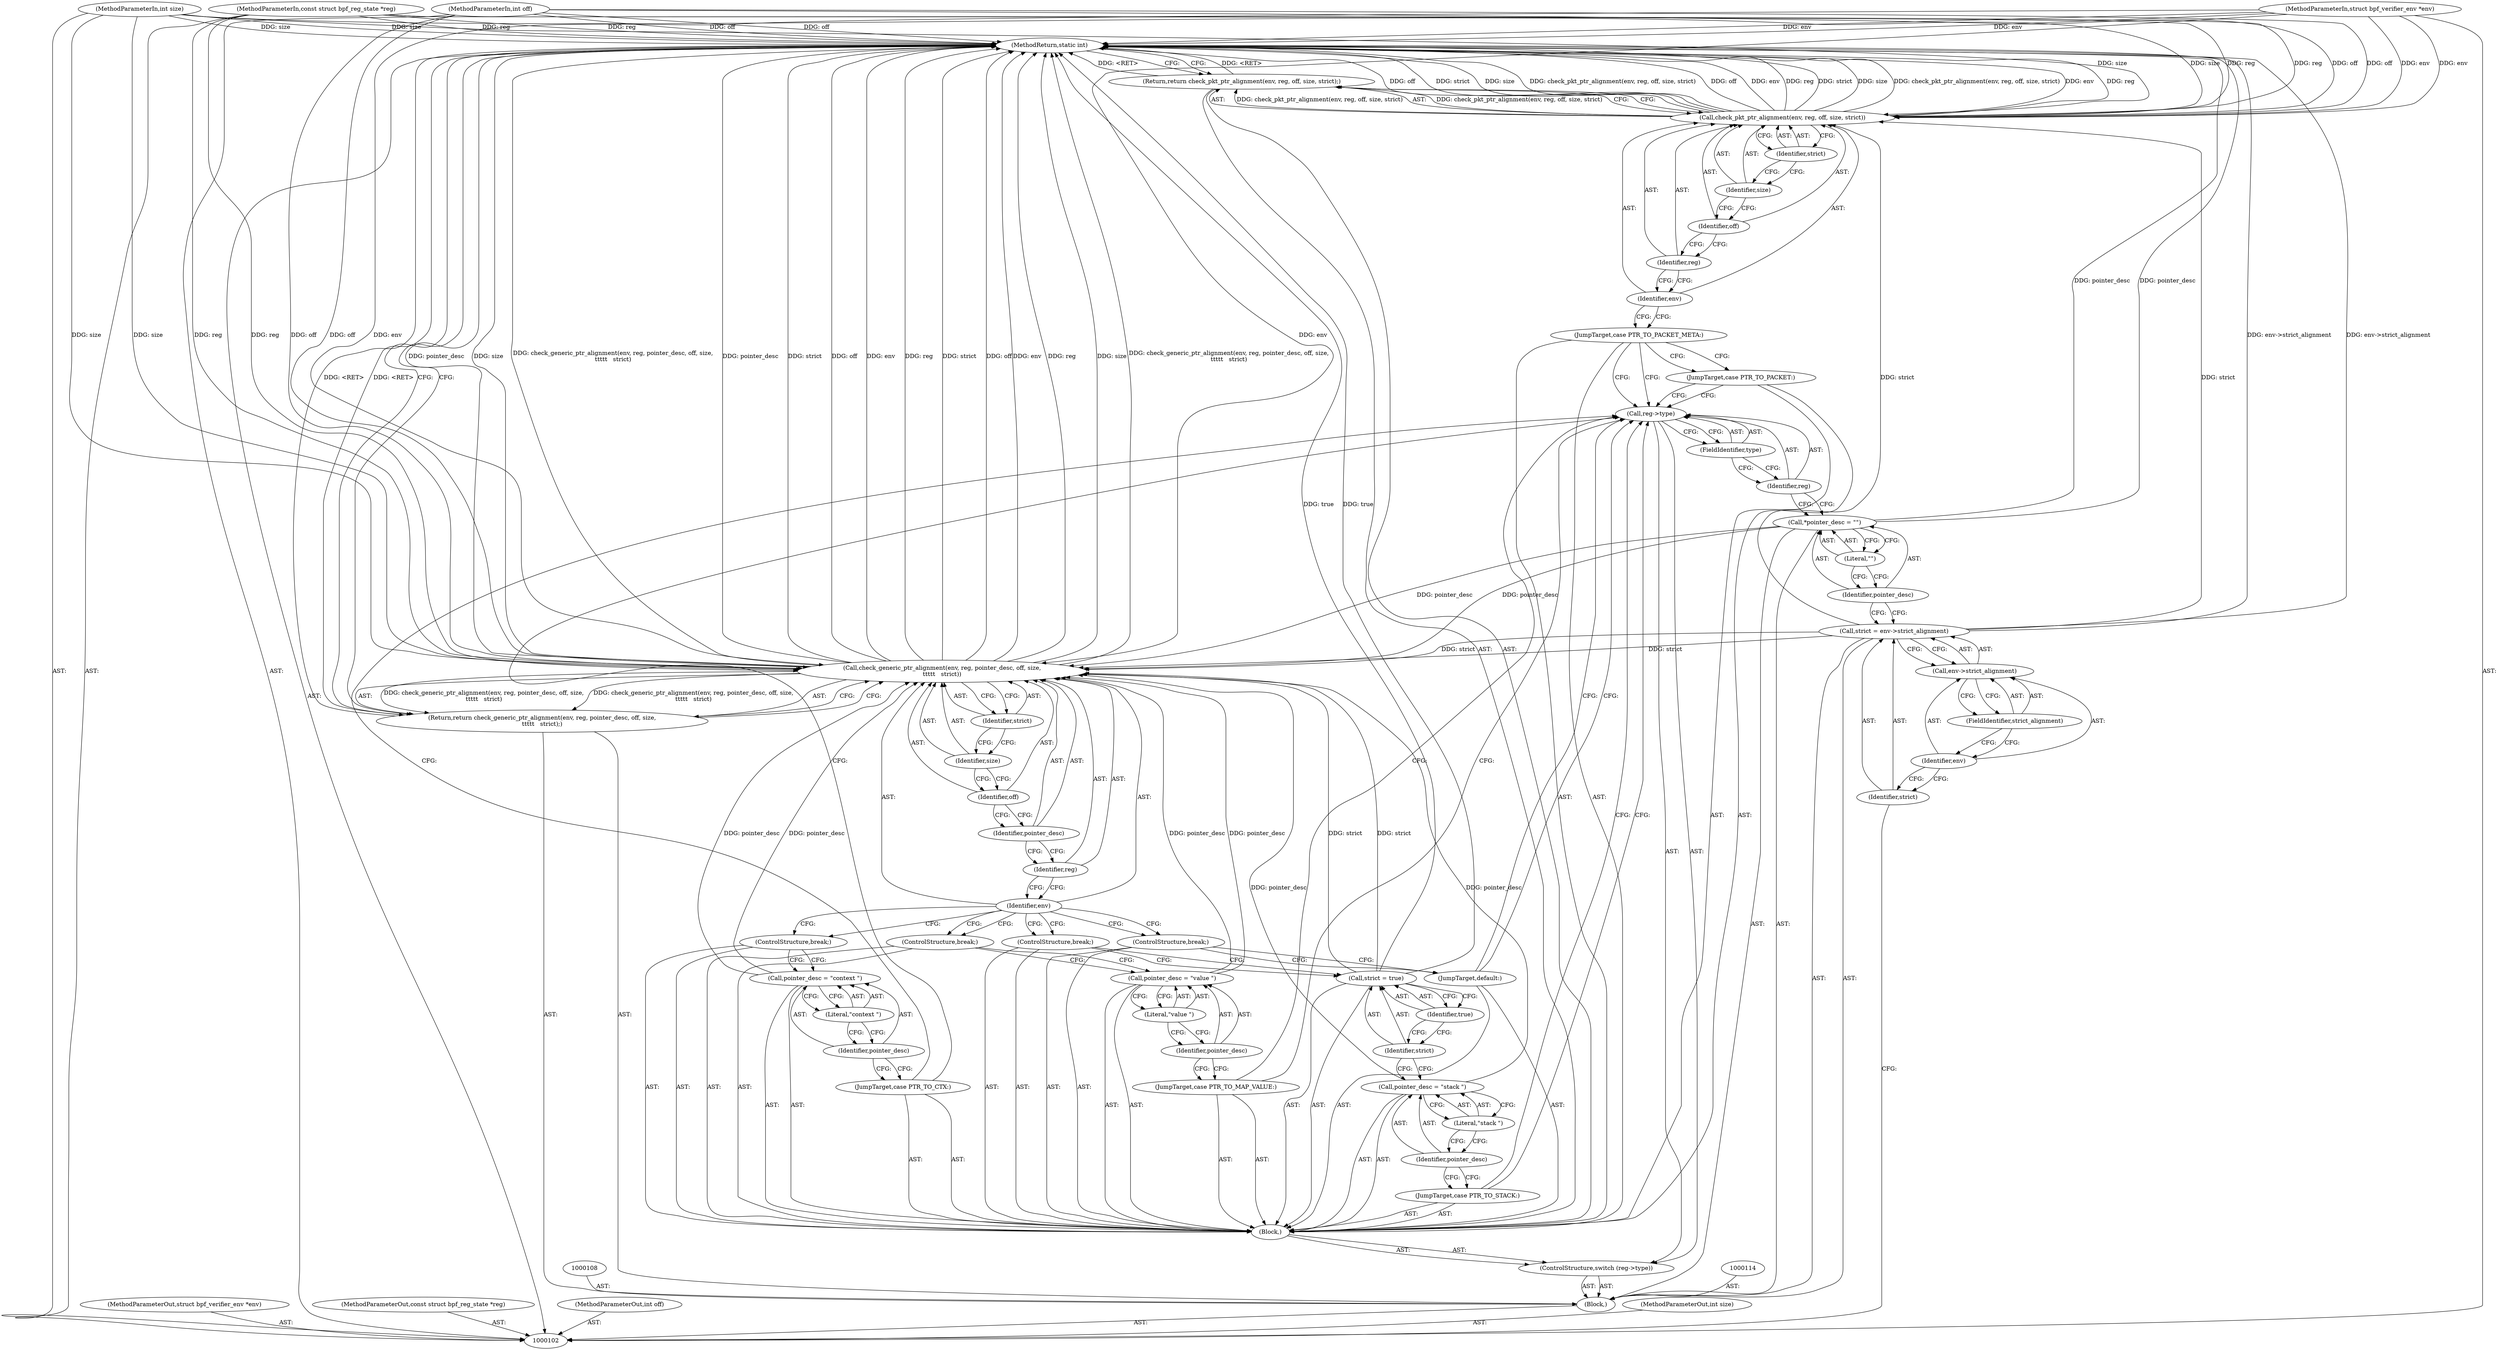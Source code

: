 digraph "0_linux_a5ec6ae161d72f01411169a938fa5f8baea16e8f" {
"1000160" [label="(MethodReturn,static int)"];
"1000103" [label="(MethodParameterIn,struct bpf_verifier_env *env)"];
"1000198" [label="(MethodParameterOut,struct bpf_verifier_env *env)"];
"1000124" [label="(JumpTarget,case PTR_TO_PACKET_META:)"];
"1000125" [label="(Return,return check_pkt_ptr_alignment(env, reg, off, size, strict);)"];
"1000127" [label="(Identifier,env)"];
"1000128" [label="(Identifier,reg)"];
"1000129" [label="(Identifier,off)"];
"1000130" [label="(Identifier,size)"];
"1000131" [label="(Identifier,strict)"];
"1000126" [label="(Call,check_pkt_ptr_alignment(env, reg, off, size, strict))"];
"1000132" [label="(JumpTarget,case PTR_TO_MAP_VALUE:)"];
"1000135" [label="(Literal,\"value \")"];
"1000133" [label="(Call,pointer_desc = \"value \")"];
"1000134" [label="(Identifier,pointer_desc)"];
"1000136" [label="(ControlStructure,break;)"];
"1000137" [label="(JumpTarget,case PTR_TO_CTX:)"];
"1000140" [label="(Literal,\"context \")"];
"1000138" [label="(Call,pointer_desc = \"context \")"];
"1000139" [label="(Identifier,pointer_desc)"];
"1000104" [label="(MethodParameterIn,const struct bpf_reg_state *reg)"];
"1000199" [label="(MethodParameterOut,const struct bpf_reg_state *reg)"];
"1000141" [label="(ControlStructure,break;)"];
"1000142" [label="(JumpTarget,case PTR_TO_STACK:)"];
"1000145" [label="(Literal,\"stack \")"];
"1000143" [label="(Call,pointer_desc = \"stack \")"];
"1000144" [label="(Identifier,pointer_desc)"];
"1000148" [label="(Identifier,true)"];
"1000146" [label="(Call,strict = true)"];
"1000147" [label="(Identifier,strict)"];
"1000149" [label="(ControlStructure,break;)"];
"1000150" [label="(JumpTarget,default:)"];
"1000105" [label="(MethodParameterIn,int off)"];
"1000200" [label="(MethodParameterOut,int off)"];
"1000106" [label="(MethodParameterIn,int size)"];
"1000201" [label="(MethodParameterOut,int size)"];
"1000151" [label="(ControlStructure,break;)"];
"1000152" [label="(Return,return check_generic_ptr_alignment(env, reg, pointer_desc, off, size,\n\t\t\t\t\t   strict);)"];
"1000154" [label="(Identifier,env)"];
"1000155" [label="(Identifier,reg)"];
"1000156" [label="(Identifier,pointer_desc)"];
"1000157" [label="(Identifier,off)"];
"1000158" [label="(Identifier,size)"];
"1000153" [label="(Call,check_generic_ptr_alignment(env, reg, pointer_desc, off, size,\n\t\t\t\t\t   strict))"];
"1000159" [label="(Identifier,strict)"];
"1000107" [label="(Block,)"];
"1000111" [label="(Call,env->strict_alignment)"];
"1000112" [label="(Identifier,env)"];
"1000113" [label="(FieldIdentifier,strict_alignment)"];
"1000109" [label="(Call,strict = env->strict_alignment)"];
"1000110" [label="(Identifier,strict)"];
"1000115" [label="(Call,*pointer_desc = \"\")"];
"1000116" [label="(Identifier,pointer_desc)"];
"1000117" [label="(Literal,\"\")"];
"1000118" [label="(ControlStructure,switch (reg->type))"];
"1000121" [label="(FieldIdentifier,type)"];
"1000122" [label="(Block,)"];
"1000119" [label="(Call,reg->type)"];
"1000120" [label="(Identifier,reg)"];
"1000123" [label="(JumpTarget,case PTR_TO_PACKET:)"];
"1000160" -> "1000102"  [label="AST: "];
"1000160" -> "1000125"  [label="CFG: "];
"1000160" -> "1000152"  [label="CFG: "];
"1000152" -> "1000160"  [label="DDG: <RET>"];
"1000125" -> "1000160"  [label="DDG: <RET>"];
"1000153" -> "1000160"  [label="DDG: strict"];
"1000153" -> "1000160"  [label="DDG: off"];
"1000153" -> "1000160"  [label="DDG: env"];
"1000153" -> "1000160"  [label="DDG: reg"];
"1000153" -> "1000160"  [label="DDG: size"];
"1000153" -> "1000160"  [label="DDG: check_generic_ptr_alignment(env, reg, pointer_desc, off, size,\n\t\t\t\t\t   strict)"];
"1000153" -> "1000160"  [label="DDG: pointer_desc"];
"1000104" -> "1000160"  [label="DDG: reg"];
"1000105" -> "1000160"  [label="DDG: off"];
"1000146" -> "1000160"  [label="DDG: true"];
"1000126" -> "1000160"  [label="DDG: strict"];
"1000126" -> "1000160"  [label="DDG: size"];
"1000126" -> "1000160"  [label="DDG: check_pkt_ptr_alignment(env, reg, off, size, strict)"];
"1000126" -> "1000160"  [label="DDG: off"];
"1000126" -> "1000160"  [label="DDG: env"];
"1000126" -> "1000160"  [label="DDG: reg"];
"1000103" -> "1000160"  [label="DDG: env"];
"1000109" -> "1000160"  [label="DDG: env->strict_alignment"];
"1000115" -> "1000160"  [label="DDG: pointer_desc"];
"1000106" -> "1000160"  [label="DDG: size"];
"1000103" -> "1000102"  [label="AST: "];
"1000103" -> "1000160"  [label="DDG: env"];
"1000103" -> "1000126"  [label="DDG: env"];
"1000103" -> "1000153"  [label="DDG: env"];
"1000198" -> "1000102"  [label="AST: "];
"1000124" -> "1000122"  [label="AST: "];
"1000124" -> "1000119"  [label="CFG: "];
"1000124" -> "1000123"  [label="CFG: "];
"1000127" -> "1000124"  [label="CFG: "];
"1000125" -> "1000122"  [label="AST: "];
"1000125" -> "1000126"  [label="CFG: "];
"1000126" -> "1000125"  [label="AST: "];
"1000160" -> "1000125"  [label="CFG: "];
"1000125" -> "1000160"  [label="DDG: <RET>"];
"1000126" -> "1000125"  [label="DDG: check_pkt_ptr_alignment(env, reg, off, size, strict)"];
"1000127" -> "1000126"  [label="AST: "];
"1000127" -> "1000124"  [label="CFG: "];
"1000128" -> "1000127"  [label="CFG: "];
"1000128" -> "1000126"  [label="AST: "];
"1000128" -> "1000127"  [label="CFG: "];
"1000129" -> "1000128"  [label="CFG: "];
"1000129" -> "1000126"  [label="AST: "];
"1000129" -> "1000128"  [label="CFG: "];
"1000130" -> "1000129"  [label="CFG: "];
"1000130" -> "1000126"  [label="AST: "];
"1000130" -> "1000129"  [label="CFG: "];
"1000131" -> "1000130"  [label="CFG: "];
"1000131" -> "1000126"  [label="AST: "];
"1000131" -> "1000130"  [label="CFG: "];
"1000126" -> "1000131"  [label="CFG: "];
"1000126" -> "1000125"  [label="AST: "];
"1000126" -> "1000131"  [label="CFG: "];
"1000127" -> "1000126"  [label="AST: "];
"1000128" -> "1000126"  [label="AST: "];
"1000129" -> "1000126"  [label="AST: "];
"1000130" -> "1000126"  [label="AST: "];
"1000131" -> "1000126"  [label="AST: "];
"1000125" -> "1000126"  [label="CFG: "];
"1000126" -> "1000160"  [label="DDG: strict"];
"1000126" -> "1000160"  [label="DDG: size"];
"1000126" -> "1000160"  [label="DDG: check_pkt_ptr_alignment(env, reg, off, size, strict)"];
"1000126" -> "1000160"  [label="DDG: off"];
"1000126" -> "1000160"  [label="DDG: env"];
"1000126" -> "1000160"  [label="DDG: reg"];
"1000126" -> "1000125"  [label="DDG: check_pkt_ptr_alignment(env, reg, off, size, strict)"];
"1000103" -> "1000126"  [label="DDG: env"];
"1000104" -> "1000126"  [label="DDG: reg"];
"1000105" -> "1000126"  [label="DDG: off"];
"1000106" -> "1000126"  [label="DDG: size"];
"1000109" -> "1000126"  [label="DDG: strict"];
"1000132" -> "1000122"  [label="AST: "];
"1000132" -> "1000119"  [label="CFG: "];
"1000134" -> "1000132"  [label="CFG: "];
"1000135" -> "1000133"  [label="AST: "];
"1000135" -> "1000134"  [label="CFG: "];
"1000133" -> "1000135"  [label="CFG: "];
"1000133" -> "1000122"  [label="AST: "];
"1000133" -> "1000135"  [label="CFG: "];
"1000134" -> "1000133"  [label="AST: "];
"1000135" -> "1000133"  [label="AST: "];
"1000136" -> "1000133"  [label="CFG: "];
"1000133" -> "1000153"  [label="DDG: pointer_desc"];
"1000134" -> "1000133"  [label="AST: "];
"1000134" -> "1000132"  [label="CFG: "];
"1000135" -> "1000134"  [label="CFG: "];
"1000136" -> "1000122"  [label="AST: "];
"1000136" -> "1000133"  [label="CFG: "];
"1000154" -> "1000136"  [label="CFG: "];
"1000137" -> "1000122"  [label="AST: "];
"1000137" -> "1000119"  [label="CFG: "];
"1000139" -> "1000137"  [label="CFG: "];
"1000140" -> "1000138"  [label="AST: "];
"1000140" -> "1000139"  [label="CFG: "];
"1000138" -> "1000140"  [label="CFG: "];
"1000138" -> "1000122"  [label="AST: "];
"1000138" -> "1000140"  [label="CFG: "];
"1000139" -> "1000138"  [label="AST: "];
"1000140" -> "1000138"  [label="AST: "];
"1000141" -> "1000138"  [label="CFG: "];
"1000138" -> "1000153"  [label="DDG: pointer_desc"];
"1000139" -> "1000138"  [label="AST: "];
"1000139" -> "1000137"  [label="CFG: "];
"1000140" -> "1000139"  [label="CFG: "];
"1000104" -> "1000102"  [label="AST: "];
"1000104" -> "1000160"  [label="DDG: reg"];
"1000104" -> "1000126"  [label="DDG: reg"];
"1000104" -> "1000153"  [label="DDG: reg"];
"1000199" -> "1000102"  [label="AST: "];
"1000141" -> "1000122"  [label="AST: "];
"1000141" -> "1000138"  [label="CFG: "];
"1000154" -> "1000141"  [label="CFG: "];
"1000142" -> "1000122"  [label="AST: "];
"1000142" -> "1000119"  [label="CFG: "];
"1000144" -> "1000142"  [label="CFG: "];
"1000145" -> "1000143"  [label="AST: "];
"1000145" -> "1000144"  [label="CFG: "];
"1000143" -> "1000145"  [label="CFG: "];
"1000143" -> "1000122"  [label="AST: "];
"1000143" -> "1000145"  [label="CFG: "];
"1000144" -> "1000143"  [label="AST: "];
"1000145" -> "1000143"  [label="AST: "];
"1000147" -> "1000143"  [label="CFG: "];
"1000143" -> "1000153"  [label="DDG: pointer_desc"];
"1000144" -> "1000143"  [label="AST: "];
"1000144" -> "1000142"  [label="CFG: "];
"1000145" -> "1000144"  [label="CFG: "];
"1000148" -> "1000146"  [label="AST: "];
"1000148" -> "1000147"  [label="CFG: "];
"1000146" -> "1000148"  [label="CFG: "];
"1000146" -> "1000122"  [label="AST: "];
"1000146" -> "1000148"  [label="CFG: "];
"1000147" -> "1000146"  [label="AST: "];
"1000148" -> "1000146"  [label="AST: "];
"1000149" -> "1000146"  [label="CFG: "];
"1000146" -> "1000160"  [label="DDG: true"];
"1000146" -> "1000153"  [label="DDG: strict"];
"1000147" -> "1000146"  [label="AST: "];
"1000147" -> "1000143"  [label="CFG: "];
"1000148" -> "1000147"  [label="CFG: "];
"1000149" -> "1000122"  [label="AST: "];
"1000149" -> "1000146"  [label="CFG: "];
"1000154" -> "1000149"  [label="CFG: "];
"1000150" -> "1000122"  [label="AST: "];
"1000150" -> "1000119"  [label="CFG: "];
"1000151" -> "1000150"  [label="CFG: "];
"1000105" -> "1000102"  [label="AST: "];
"1000105" -> "1000160"  [label="DDG: off"];
"1000105" -> "1000126"  [label="DDG: off"];
"1000105" -> "1000153"  [label="DDG: off"];
"1000200" -> "1000102"  [label="AST: "];
"1000106" -> "1000102"  [label="AST: "];
"1000106" -> "1000160"  [label="DDG: size"];
"1000106" -> "1000126"  [label="DDG: size"];
"1000106" -> "1000153"  [label="DDG: size"];
"1000201" -> "1000102"  [label="AST: "];
"1000151" -> "1000122"  [label="AST: "];
"1000151" -> "1000150"  [label="CFG: "];
"1000154" -> "1000151"  [label="CFG: "];
"1000152" -> "1000107"  [label="AST: "];
"1000152" -> "1000153"  [label="CFG: "];
"1000153" -> "1000152"  [label="AST: "];
"1000160" -> "1000152"  [label="CFG: "];
"1000152" -> "1000160"  [label="DDG: <RET>"];
"1000153" -> "1000152"  [label="DDG: check_generic_ptr_alignment(env, reg, pointer_desc, off, size,\n\t\t\t\t\t   strict)"];
"1000154" -> "1000153"  [label="AST: "];
"1000154" -> "1000136"  [label="CFG: "];
"1000154" -> "1000141"  [label="CFG: "];
"1000154" -> "1000149"  [label="CFG: "];
"1000154" -> "1000151"  [label="CFG: "];
"1000155" -> "1000154"  [label="CFG: "];
"1000155" -> "1000153"  [label="AST: "];
"1000155" -> "1000154"  [label="CFG: "];
"1000156" -> "1000155"  [label="CFG: "];
"1000156" -> "1000153"  [label="AST: "];
"1000156" -> "1000155"  [label="CFG: "];
"1000157" -> "1000156"  [label="CFG: "];
"1000157" -> "1000153"  [label="AST: "];
"1000157" -> "1000156"  [label="CFG: "];
"1000158" -> "1000157"  [label="CFG: "];
"1000158" -> "1000153"  [label="AST: "];
"1000158" -> "1000157"  [label="CFG: "];
"1000159" -> "1000158"  [label="CFG: "];
"1000153" -> "1000152"  [label="AST: "];
"1000153" -> "1000159"  [label="CFG: "];
"1000154" -> "1000153"  [label="AST: "];
"1000155" -> "1000153"  [label="AST: "];
"1000156" -> "1000153"  [label="AST: "];
"1000157" -> "1000153"  [label="AST: "];
"1000158" -> "1000153"  [label="AST: "];
"1000159" -> "1000153"  [label="AST: "];
"1000152" -> "1000153"  [label="CFG: "];
"1000153" -> "1000160"  [label="DDG: strict"];
"1000153" -> "1000160"  [label="DDG: off"];
"1000153" -> "1000160"  [label="DDG: env"];
"1000153" -> "1000160"  [label="DDG: reg"];
"1000153" -> "1000160"  [label="DDG: size"];
"1000153" -> "1000160"  [label="DDG: check_generic_ptr_alignment(env, reg, pointer_desc, off, size,\n\t\t\t\t\t   strict)"];
"1000153" -> "1000160"  [label="DDG: pointer_desc"];
"1000153" -> "1000152"  [label="DDG: check_generic_ptr_alignment(env, reg, pointer_desc, off, size,\n\t\t\t\t\t   strict)"];
"1000103" -> "1000153"  [label="DDG: env"];
"1000104" -> "1000153"  [label="DDG: reg"];
"1000138" -> "1000153"  [label="DDG: pointer_desc"];
"1000115" -> "1000153"  [label="DDG: pointer_desc"];
"1000143" -> "1000153"  [label="DDG: pointer_desc"];
"1000133" -> "1000153"  [label="DDG: pointer_desc"];
"1000105" -> "1000153"  [label="DDG: off"];
"1000106" -> "1000153"  [label="DDG: size"];
"1000109" -> "1000153"  [label="DDG: strict"];
"1000146" -> "1000153"  [label="DDG: strict"];
"1000159" -> "1000153"  [label="AST: "];
"1000159" -> "1000158"  [label="CFG: "];
"1000153" -> "1000159"  [label="CFG: "];
"1000107" -> "1000102"  [label="AST: "];
"1000108" -> "1000107"  [label="AST: "];
"1000109" -> "1000107"  [label="AST: "];
"1000114" -> "1000107"  [label="AST: "];
"1000115" -> "1000107"  [label="AST: "];
"1000118" -> "1000107"  [label="AST: "];
"1000152" -> "1000107"  [label="AST: "];
"1000111" -> "1000109"  [label="AST: "];
"1000111" -> "1000113"  [label="CFG: "];
"1000112" -> "1000111"  [label="AST: "];
"1000113" -> "1000111"  [label="AST: "];
"1000109" -> "1000111"  [label="CFG: "];
"1000112" -> "1000111"  [label="AST: "];
"1000112" -> "1000110"  [label="CFG: "];
"1000113" -> "1000112"  [label="CFG: "];
"1000113" -> "1000111"  [label="AST: "];
"1000113" -> "1000112"  [label="CFG: "];
"1000111" -> "1000113"  [label="CFG: "];
"1000109" -> "1000107"  [label="AST: "];
"1000109" -> "1000111"  [label="CFG: "];
"1000110" -> "1000109"  [label="AST: "];
"1000111" -> "1000109"  [label="AST: "];
"1000116" -> "1000109"  [label="CFG: "];
"1000109" -> "1000160"  [label="DDG: env->strict_alignment"];
"1000109" -> "1000126"  [label="DDG: strict"];
"1000109" -> "1000153"  [label="DDG: strict"];
"1000110" -> "1000109"  [label="AST: "];
"1000110" -> "1000102"  [label="CFG: "];
"1000112" -> "1000110"  [label="CFG: "];
"1000115" -> "1000107"  [label="AST: "];
"1000115" -> "1000117"  [label="CFG: "];
"1000116" -> "1000115"  [label="AST: "];
"1000117" -> "1000115"  [label="AST: "];
"1000120" -> "1000115"  [label="CFG: "];
"1000115" -> "1000160"  [label="DDG: pointer_desc"];
"1000115" -> "1000153"  [label="DDG: pointer_desc"];
"1000116" -> "1000115"  [label="AST: "];
"1000116" -> "1000109"  [label="CFG: "];
"1000117" -> "1000116"  [label="CFG: "];
"1000117" -> "1000115"  [label="AST: "];
"1000117" -> "1000116"  [label="CFG: "];
"1000115" -> "1000117"  [label="CFG: "];
"1000118" -> "1000107"  [label="AST: "];
"1000119" -> "1000118"  [label="AST: "];
"1000122" -> "1000118"  [label="AST: "];
"1000121" -> "1000119"  [label="AST: "];
"1000121" -> "1000120"  [label="CFG: "];
"1000119" -> "1000121"  [label="CFG: "];
"1000122" -> "1000118"  [label="AST: "];
"1000123" -> "1000122"  [label="AST: "];
"1000124" -> "1000122"  [label="AST: "];
"1000125" -> "1000122"  [label="AST: "];
"1000132" -> "1000122"  [label="AST: "];
"1000133" -> "1000122"  [label="AST: "];
"1000136" -> "1000122"  [label="AST: "];
"1000137" -> "1000122"  [label="AST: "];
"1000138" -> "1000122"  [label="AST: "];
"1000141" -> "1000122"  [label="AST: "];
"1000142" -> "1000122"  [label="AST: "];
"1000143" -> "1000122"  [label="AST: "];
"1000146" -> "1000122"  [label="AST: "];
"1000149" -> "1000122"  [label="AST: "];
"1000150" -> "1000122"  [label="AST: "];
"1000151" -> "1000122"  [label="AST: "];
"1000119" -> "1000118"  [label="AST: "];
"1000119" -> "1000121"  [label="CFG: "];
"1000120" -> "1000119"  [label="AST: "];
"1000121" -> "1000119"  [label="AST: "];
"1000123" -> "1000119"  [label="CFG: "];
"1000124" -> "1000119"  [label="CFG: "];
"1000132" -> "1000119"  [label="CFG: "];
"1000137" -> "1000119"  [label="CFG: "];
"1000142" -> "1000119"  [label="CFG: "];
"1000150" -> "1000119"  [label="CFG: "];
"1000120" -> "1000119"  [label="AST: "];
"1000120" -> "1000115"  [label="CFG: "];
"1000121" -> "1000120"  [label="CFG: "];
"1000123" -> "1000122"  [label="AST: "];
"1000123" -> "1000119"  [label="CFG: "];
"1000124" -> "1000123"  [label="CFG: "];
}
